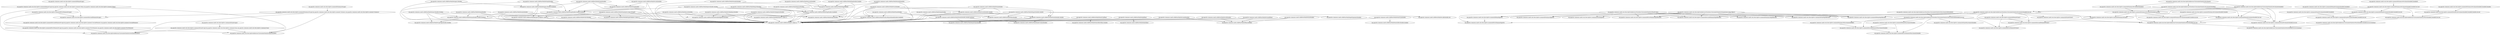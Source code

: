 digraph G {
  "org.apache.commons.math.stat.descriptive.summary$Sum#copy()" -> "org.apache.commons.math.stat.descriptive.summary$Sum#copy(org.apache.commons.math.stat.descriptive.summary.Sum,org.apache.commons.math.stat.descriptive.summary.Sum)";
  "org.apache.commons.math.stat.descriptive.summary$Sum#copy(org.apache.commons.math.stat.descriptive.summary.Sum,org.apache.commons.math.stat.descriptive.summary.Sum)" -> "org.apache.commons.math.stat.descriptive$AbstractUnivariateStatistic#getDataRef()";
  "org.apache.commons.math.stat.descriptive.summary$Sum#copy(org.apache.commons.math.stat.descriptive.summary.Sum,org.apache.commons.math.stat.descriptive.summary.Sum)" -> "org.apache.commons.math.stat.descriptive$AbstractUnivariateStatistic#setData(double[])";
  "org.apache.commons.math.util$FastMath#nextUp(double)" -> "org.apache.commons.math.util$FastMath#<clinit>()";
  "org.apache.commons.math.util$FastMath#nextUp(double)" -> "org.apache.commons.math.util$FastMath#nextAfter(double,double)";
  "org.apache.commons.math.util$FastMath#toRadians(double)" -> "org.apache.commons.math.util$FastMath#<clinit>()";
  "org.apache.commons.math.util$FastMath#toRadians(double)" -> "org.apache.commons.math.util$FastMath#doubleHighPart(double)";
  "org.apache.commons.math.stat.descriptive$AbstractStorelessUnivariateStatistic#equals(java.lang.Object)" -> "org.apache.commons.math.stat.descriptive.moment$Variance#getResult()";
  "org.apache.commons.math.stat.descriptive$AbstractStorelessUnivariateStatistic#equals(java.lang.Object)" -> "org.apache.commons.math.stat.descriptive.summary$Sum#getResult()";
  "org.apache.commons.math.stat.descriptive$AbstractStorelessUnivariateStatistic#equals(java.lang.Object)" -> "org.apache.commons.math.stat.descriptive.summary$Sum#getN()";
  "org.apache.commons.math.stat.descriptive$AbstractStorelessUnivariateStatistic#equals(java.lang.Object)" -> "org.apache.commons.math.stat.descriptive.moment$Mean#getResult()";
  "org.apache.commons.math.stat.descriptive$AbstractStorelessUnivariateStatistic#equals(java.lang.Object)" -> "org.apache.commons.math.stat.descriptive.moment$FirstMoment#getResult()";
  "org.apache.commons.math.stat.descriptive$AbstractStorelessUnivariateStatistic#equals(java.lang.Object)" -> "org.apache.commons.math.stat.descriptive.moment$Mean#getN()";
  "org.apache.commons.math.stat.descriptive$AbstractStorelessUnivariateStatistic#equals(java.lang.Object)" -> "org.apache.commons.math.stat.descriptive.moment$SecondMoment#getResult()";
  "org.apache.commons.math.stat.descriptive$AbstractStorelessUnivariateStatistic#equals(java.lang.Object)" -> "org.apache.commons.math.stat.descriptive.moment$FirstMoment#getN()";
  "org.apache.commons.math.stat.descriptive$AbstractStorelessUnivariateStatistic#equals(java.lang.Object)" -> "org.apache.commons.math.stat.descriptive.moment$Variance#getN()";
  "org.apache.commons.math.stat.descriptive.moment$Mean#getN()" -> "org.apache.commons.math.stat.descriptive.moment$FirstMoment#getN()";
  "org.apache.commons.math.util$FastMath#log(double,double[])" -> "org.apache.commons.math.util$FastMath#<clinit>()";
  "org.apache.commons.math.util$FastMath#log(double,double[])" -> "org.apache.commons.math.util$FastMath$lnMant#<clinit>()";
  "org.apache.commons.math.stat.descriptive$AbstractUnivariateStatistic#evaluate()" -> "org.apache.commons.math.stat.descriptive$AbstractStorelessUnivariateStatistic#evaluate(double[])";
  "org.apache.commons.math.stat.descriptive$AbstractUnivariateStatistic#evaluate()" -> "org.apache.commons.math.stat.descriptive.moment$Variance#evaluate(double[])";
  "org.apache.commons.math.stat.descriptive$AbstractUnivariateStatistic#evaluate()" -> "org.apache.commons.math.stat.descriptive$AbstractUnivariateStatistic#evaluate(double[])";
  "org.apache.commons.math.stat.descriptive$AbstractStorelessUnivariateStatistic#evaluate(double[])" -> "org.apache.commons.math.stat.descriptive.moment$Mean#evaluate(double[],int,int)";
  "org.apache.commons.math.stat.descriptive$AbstractStorelessUnivariateStatistic#evaluate(double[])" -> "org.apache.commons.math.stat.descriptive.moment$Variance#evaluate(double[],int,int)";
  "org.apache.commons.math.stat.descriptive$AbstractStorelessUnivariateStatistic#evaluate(double[])" -> "org.apache.commons.math.stat.descriptive.summary$Sum#evaluate(double[],int,int)";
  "org.apache.commons.math.stat.descriptive$AbstractStorelessUnivariateStatistic#evaluate(double[])" -> "org.apache.commons.math.stat.descriptive$AbstractStorelessUnivariateStatistic#evaluate(double[],int,int)";
  "org.apache.commons.math.util$FastMath#asinh(double)" -> "org.apache.commons.math.util$FastMath#log(double)";
  "org.apache.commons.math.util$FastMath#asinh(double)" -> "org.apache.commons.math.util$FastMath#sqrt(double)";
  "org.apache.commons.math.util$FastMath#asinh(double)" -> "org.apache.commons.math.util$FastMath#<clinit>()";
  "org.apache.commons.math.util$FastMath#log(double)" -> "org.apache.commons.math.util$FastMath#log(double,double[])";
  "org.apache.commons.math.util$FastMath#log(double)" -> "org.apache.commons.math.util$FastMath#<clinit>()";
  "org.apache.commons.math.util$FastMath#tan(double)" -> "org.apache.commons.math.util$FastMath#<clinit>()";
  "org.apache.commons.math.util$FastMath#tan(double)" -> "org.apache.commons.math.util$FastMath#tanQ(double,double,boolean)";
  "org.apache.commons.math.util$FastMath#tan(double)" -> "org.apache.commons.math.util$FastMath#reducePayneHanek(double,double[])";
  "org.apache.commons.math.util$FastMath#cos(double)" -> "org.apache.commons.math.util$FastMath#reducePayneHanek(double,double[])";
  "org.apache.commons.math.util$FastMath#cos(double)" -> "org.apache.commons.math.util$FastMath#<clinit>()";
  "org.apache.commons.math.util$FastMath#cos(double)" -> "org.apache.commons.math.util$FastMath#cosQ(double,double)";
  "org.apache.commons.math.util$FastMath#cos(double)" -> "org.apache.commons.math.util$FastMath#sinQ(double,double)";
  "org.apache.commons.math.util$FastMath#reducePayneHanek(double,double[])" -> "org.apache.commons.math.util$FastMath#<clinit>()";
  "org.apache.commons.math.stat.descriptive$AbstractStorelessUnivariateStatistic#evaluate(double[],int,int)" -> "org.apache.commons.math.stat.descriptive$AbstractUnivariateStatistic#test(double[],int,int)";
  "org.apache.commons.math.stat.descriptive$AbstractStorelessUnivariateStatistic#evaluate(double[],int,int)" -> "org.apache.commons.math.stat.descriptive.moment$Mean#getResult()";
  "org.apache.commons.math.stat.descriptive$AbstractStorelessUnivariateStatistic#evaluate(double[],int,int)" -> "org.apache.commons.math.stat.descriptive.moment$SecondMoment#clear()";
  "org.apache.commons.math.stat.descriptive$AbstractStorelessUnivariateStatistic#evaluate(double[],int,int)" -> "org.apache.commons.math.stat.descriptive.moment$FirstMoment#getResult()";
  "org.apache.commons.math.stat.descriptive$AbstractStorelessUnivariateStatistic#evaluate(double[],int,int)" -> "org.apache.commons.math.stat.descriptive$AbstractStorelessUnivariateStatistic#incrementAll(double[],int,int)";
  "org.apache.commons.math.stat.descriptive$AbstractStorelessUnivariateStatistic#evaluate(double[],int,int)" -> "org.apache.commons.math.stat.descriptive.moment$Variance#clear()";
  "org.apache.commons.math.stat.descriptive$AbstractStorelessUnivariateStatistic#evaluate(double[],int,int)" -> "org.apache.commons.math.stat.descriptive.summary$Sum#clear()";
  "org.apache.commons.math.stat.descriptive$AbstractStorelessUnivariateStatistic#evaluate(double[],int,int)" -> "org.apache.commons.math.stat.descriptive.moment$Variance#getResult()";
  "org.apache.commons.math.stat.descriptive$AbstractStorelessUnivariateStatistic#evaluate(double[],int,int)" -> "org.apache.commons.math.stat.descriptive.moment$FirstMoment#clear()";
  "org.apache.commons.math.stat.descriptive$AbstractStorelessUnivariateStatistic#evaluate(double[],int,int)" -> "org.apache.commons.math.stat.descriptive.moment$SecondMoment#getResult()";
  "org.apache.commons.math.stat.descriptive$AbstractStorelessUnivariateStatistic#evaluate(double[],int,int)" -> "org.apache.commons.math.stat.descriptive.moment$Mean#clear()";
  "org.apache.commons.math.stat.descriptive$AbstractStorelessUnivariateStatistic#evaluate(double[],int,int)" -> "org.apache.commons.math.stat.descriptive.summary$Sum#getResult()";
  "org.apache.commons.math.stat.descriptive$AbstractUnivariateStatistic#test(double[],int,int)" -> "org.apache.commons.math.stat.descriptive$AbstractUnivariateStatistic#test(double[],int,int,boolean)";
  "org.apache.commons.math.util$FastMath#log10(double)" -> "org.apache.commons.math.util$FastMath#<clinit>()";
  "org.apache.commons.math.util$FastMath#log10(double)" -> "org.apache.commons.math.util$FastMath#log(double,double[])";
  "org.apache.commons.math.stat.descriptive.moment$Mean#increment(double)" -> "org.apache.commons.math.stat.descriptive.moment$FirstMoment#increment(double)";
  "org.apache.commons.math.stat.descriptive.moment$Mean#increment(double)" -> "org.apache.commons.math.stat.descriptive.moment$SecondMoment#increment(double)";
  "org.apache.commons.math.util$FastMath#toDegrees(double)" -> "org.apache.commons.math.util$FastMath#doubleHighPart(double)";
  "org.apache.commons.math.util$FastMath#toDegrees(double)" -> "org.apache.commons.math.util$FastMath#<clinit>()";
  "org.apache.commons.math.util$FastMath$lnMant#<clinit>()" -> "org.apache.commons.math.util$FastMath#<clinit>()";
  "org.apache.commons.math.util$FastMath#tanh(double)" -> "org.apache.commons.math.util$FastMath#expm1(double,double[])";
  "org.apache.commons.math.util$FastMath#tanh(double)" -> "org.apache.commons.math.util$FastMath#exp(double,double,double[])";
  "org.apache.commons.math.util$FastMath#tanh(double)" -> "org.apache.commons.math.util$FastMath#<clinit>()";
  "org.apache.commons.math.util$FastMath#expm1(double,double[])" -> "org.apache.commons.math.util$FastMath#<clinit>()";
  "org.apache.commons.math.util$FastMath#expm1(double,double[])" -> "org.apache.commons.math.util$FastMath#exp(double,double,double[])";
  "org.apache.commons.math.util$FastMath#expm1(double,double[])" -> "org.apache.commons.math.util$FastMath$ExpFracTable#<clinit>()";
  "org.apache.commons.math.stat.descriptive.moment$FirstMoment#copy()" -> "org.apache.commons.math.stat.descriptive.moment$SecondMoment#copy()";
  "org.apache.commons.math.stat.descriptive.moment$FirstMoment#copy()" -> "org.apache.commons.math.stat.descriptive.moment$FirstMoment#copy(org.apache.commons.math.stat.descriptive.moment.FirstMoment,org.apache.commons.math.stat.descriptive.moment.FirstMoment)";
  "org.apache.commons.math.stat.descriptive.moment$SecondMoment#copy()" -> "org.apache.commons.math.stat.descriptive.moment$SecondMoment#copy(org.apache.commons.math.stat.descriptive.moment.SecondMoment,org.apache.commons.math.stat.descriptive.moment.SecondMoment)";
  "org.apache.commons.math.util$FastMath#atan2(double,double)" -> "org.apache.commons.math.util$FastMath#atan(double,double,boolean)";
  "org.apache.commons.math.util$FastMath#atan2(double,double)" -> "org.apache.commons.math.util$FastMath#copySign(double,double)";
  "org.apache.commons.math.util$FastMath#atan2(double,double)" -> "org.apache.commons.math.util$FastMath#doubleHighPart(double)";
  "org.apache.commons.math.util$FastMath#atan2(double,double)" -> "org.apache.commons.math.util$FastMath#<clinit>()";
  "org.apache.commons.math.util$FastMath#atan(double,double,boolean)" -> "org.apache.commons.math.util$FastMath#copySign(double,double)";
  "org.apache.commons.math.util$FastMath#atan(double,double,boolean)" -> "org.apache.commons.math.util$FastMath#<clinit>()";
  "org.apache.commons.math.stat.descriptive$AbstractStorelessUnivariateStatistic#incrementAll(double[],int,int)" -> "org.apache.commons.math.stat.descriptive.moment$Mean#increment(double)";
  "org.apache.commons.math.stat.descriptive$AbstractStorelessUnivariateStatistic#incrementAll(double[],int,int)" -> "org.apache.commons.math.stat.descriptive.moment$FirstMoment#increment(double)";
  "org.apache.commons.math.stat.descriptive$AbstractStorelessUnivariateStatistic#incrementAll(double[],int,int)" -> "org.apache.commons.math.stat.descriptive.moment$SecondMoment#increment(double)";
  "org.apache.commons.math.stat.descriptive$AbstractStorelessUnivariateStatistic#incrementAll(double[],int,int)" -> "org.apache.commons.math.stat.descriptive.moment$Variance#increment(double)";
  "org.apache.commons.math.stat.descriptive$AbstractStorelessUnivariateStatistic#incrementAll(double[],int,int)" -> "org.apache.commons.math.stat.descriptive$AbstractUnivariateStatistic#test(double[],int,int)";
  "org.apache.commons.math.stat.descriptive$AbstractStorelessUnivariateStatistic#incrementAll(double[],int,int)" -> "org.apache.commons.math.stat.descriptive.summary$Sum#increment(double)";
  "org.apache.commons.math.util$FastMath#asin(double)" -> "org.apache.commons.math.util$FastMath#atan(double,double,boolean)";
  "org.apache.commons.math.util$FastMath#asin(double)" -> "org.apache.commons.math.util$FastMath#sqrt(double)";
  "org.apache.commons.math.util$FastMath#asin(double)" -> "org.apache.commons.math.util$FastMath#<clinit>()";
  "org.apache.commons.math.stat.descriptive.moment$SecondMoment#clear()" -> "org.apache.commons.math.stat.descriptive.moment$FirstMoment#clear()";
  "org.apache.commons.math.util$FastMath#cosQ(double,double)" -> "org.apache.commons.math.util$FastMath#<clinit>()";
  "org.apache.commons.math.util$FastMath#cosQ(double,double)" -> "org.apache.commons.math.util$FastMath#sinQ(double,double)";
  "org.apache.commons.math.util$FastMath#expm1(double)" -> "org.apache.commons.math.util$FastMath#<clinit>()";
  "org.apache.commons.math.util$FastMath#expm1(double)" -> "org.apache.commons.math.util$FastMath#expm1(double,double[])";
  "org.apache.commons.math.stat.descriptive.moment$SecondMoment#increment(double)" -> "org.apache.commons.math.stat.descriptive.moment$FirstMoment#increment(double)";
  "org.apache.commons.math.util$FastMath#cosh(double)" -> "org.apache.commons.math.util$FastMath#exp(double)";
  "org.apache.commons.math.util$FastMath#cosh(double)" -> "org.apache.commons.math.util$FastMath#<clinit>()";
  "org.apache.commons.math.util$FastMath#cosh(double)" -> "org.apache.commons.math.util$FastMath#exp(double,double,double[])";
  "org.apache.commons.math.util$FastMath#exp(double)" -> "org.apache.commons.math.util$FastMath#exp(double,double,double[])";
  "org.apache.commons.math.util$FastMath#exp(double)" -> "org.apache.commons.math.util$FastMath#<clinit>()";
  "org.apache.commons.math.util$FastMath#ceil(double)" -> "org.apache.commons.math.util$FastMath#floor(double)";
  "org.apache.commons.math.util$FastMath#ceil(double)" -> "org.apache.commons.math.util$FastMath#<clinit>()";
  "org.apache.commons.math.util$FastMath#main(java.lang.String[])" -> "org.apache.commons.math.util$FastMath$ExpIntTable#<clinit>()";
  "org.apache.commons.math.util$FastMath#main(java.lang.String[])" -> "org.apache.commons.math.util$FastMath#<clinit>()";
  "org.apache.commons.math.util$FastMath#main(java.lang.String[])" -> "org.apache.commons.math.util$FastMath$ExpFracTable#<clinit>()";
  "org.apache.commons.math.util$FastMath#main(java.lang.String[])" -> "org.apache.commons.math.util$FastMath$lnMant#<clinit>()";
  "org.apache.commons.math.util$FastMath$ExpIntTable#<clinit>()" -> "org.apache.commons.math.util$FastMath#<clinit>()";
  "org.apache.commons.math.util$FastMath#sinh(double)" -> "org.apache.commons.math.util$FastMath#exp(double,double,double[])";
  "org.apache.commons.math.util$FastMath#sinh(double)" -> "org.apache.commons.math.util$FastMath#expm1(double,double[])";
  "org.apache.commons.math.util$FastMath#sinh(double)" -> "org.apache.commons.math.util$FastMath#exp(double)";
  "org.apache.commons.math.util$FastMath#sinh(double)" -> "org.apache.commons.math.util$FastMath#<clinit>()";
  "org.apache.commons.math.util$FastMath#exp(double,double,double[])" -> "org.apache.commons.math.util$FastMath$ExpFracTable#<clinit>()";
  "org.apache.commons.math.util$FastMath#exp(double,double,double[])" -> "org.apache.commons.math.util$FastMath#<clinit>()";
  "org.apache.commons.math.util$FastMath#exp(double,double,double[])" -> "org.apache.commons.math.util$FastMath$ExpIntTable#<clinit>()";
  "org.apache.commons.math.util$FastMath#sinQ(double,double)" -> "org.apache.commons.math.util$FastMath#<clinit>()";
  "org.apache.commons.math.util$FastMath#sinQ(double,double)" -> "org.apache.commons.math.util$FastMath#polyCosine(double)";
  "org.apache.commons.math.util$FastMath#sinQ(double,double)" -> "org.apache.commons.math.util$FastMath#polySine(double)";
  "org.apache.commons.math.util$FastMath#nextUp(float)" -> "org.apache.commons.math.util$FastMath#<clinit>()";
  "org.apache.commons.math.util$FastMath#nextUp(float)" -> "org.apache.commons.math.util$FastMath#nextAfter(float,double)";
  "org.apache.commons.math.stat.descriptive.moment$Variance#clear()" -> "org.apache.commons.math.stat.descriptive.moment$SecondMoment#clear()";
  "org.apache.commons.math.stat.descriptive.summary$Sum#evaluate(double[],double[])" -> "org.apache.commons.math.stat.descriptive.summary$Sum#evaluate(double[],double[],int,int)";
  "org.apache.commons.math.stat.descriptive.summary$Sum#evaluate(double[],double[],int,int)" -> "org.apache.commons.math.stat.descriptive$AbstractUnivariateStatistic#test(double[],double[],int,int,boolean)";
  "org.apache.commons.math.util$FastMath#sin(double)" -> "org.apache.commons.math.util$FastMath#reducePayneHanek(double,double[])";
  "org.apache.commons.math.util$FastMath#sin(double)" -> "org.apache.commons.math.util$FastMath#<clinit>()";
  "org.apache.commons.math.util$FastMath#sin(double)" -> "org.apache.commons.math.util$FastMath#sinQ(double,double)";
  "org.apache.commons.math.util$FastMath#sin(double)" -> "org.apache.commons.math.util$FastMath#cosQ(double,double)";
  "org.apache.commons.math.stat.descriptive$AbstractStorelessUnivariateStatistic#hashCode()" -> "org.apache.commons.math.stat.descriptive.moment$Mean#getResult()";
  "org.apache.commons.math.stat.descriptive$AbstractStorelessUnivariateStatistic#hashCode()" -> "org.apache.commons.math.stat.descriptive.summary$Sum#getResult()";
  "org.apache.commons.math.stat.descriptive$AbstractStorelessUnivariateStatistic#hashCode()" -> "org.apache.commons.math.stat.descriptive.moment$Variance#getN()";
  "org.apache.commons.math.stat.descriptive$AbstractStorelessUnivariateStatistic#hashCode()" -> "org.apache.commons.math.stat.descriptive.moment$SecondMoment#getResult()";
  "org.apache.commons.math.stat.descriptive$AbstractStorelessUnivariateStatistic#hashCode()" -> "org.apache.commons.math.stat.descriptive.moment$Variance#getResult()";
  "org.apache.commons.math.stat.descriptive$AbstractStorelessUnivariateStatistic#hashCode()" -> "org.apache.commons.math.stat.descriptive.moment$Mean#getN()";
  "org.apache.commons.math.stat.descriptive$AbstractStorelessUnivariateStatistic#hashCode()" -> "org.apache.commons.math.stat.descriptive.summary$Sum#getN()";
  "org.apache.commons.math.stat.descriptive$AbstractStorelessUnivariateStatistic#hashCode()" -> "org.apache.commons.math.stat.descriptive.moment$FirstMoment#getN()";
  "org.apache.commons.math.stat.descriptive$AbstractStorelessUnivariateStatistic#hashCode()" -> "org.apache.commons.math.stat.descriptive.moment$FirstMoment#getResult()";
  "org.apache.commons.math.util$FastMath$ExpFracTable#<clinit>()" -> "org.apache.commons.math.util$FastMath#<clinit>()";
  "org.apache.commons.math.stat.descriptive.moment$Mean#evaluate(double[],double[],int,int)" -> "org.apache.commons.math.stat.descriptive.summary$Sum#evaluate(double[],double[],int,int)";
  "org.apache.commons.math.stat.descriptive.moment$Mean#evaluate(double[],double[],int,int)" -> "org.apache.commons.math.stat.descriptive.summary$Sum#evaluate(double[],int,int)";
  "org.apache.commons.math.stat.descriptive.moment$Mean#evaluate(double[],double[],int,int)" -> "org.apache.commons.math.stat.descriptive$AbstractUnivariateStatistic#test(double[],double[],int,int)";
  "org.apache.commons.math.util$FastMath#cbrt(double)" -> "org.apache.commons.math.util$FastMath#<clinit>()";
  "org.apache.commons.math.util$FastMath#tanQ(double,double,boolean)" -> "org.apache.commons.math.util$FastMath#polySine(double)";
  "org.apache.commons.math.util$FastMath#tanQ(double,double,boolean)" -> "org.apache.commons.math.util$FastMath#<clinit>()";
  "org.apache.commons.math.util$FastMath#tanQ(double,double,boolean)" -> "org.apache.commons.math.util$FastMath#polyCosine(double)";
  "org.apache.commons.math.stat.descriptive.moment$Mean#evaluate(double[],int,int)" -> "org.apache.commons.math.stat.descriptive$AbstractUnivariateStatistic#test(double[],int,int)";
  "org.apache.commons.math.stat.descriptive.moment$Mean#evaluate(double[],int,int)" -> "org.apache.commons.math.stat.descriptive.summary$Sum#evaluate(double[],int,int)";
  "org.apache.commons.math.stat.descriptive$AbstractUnivariateStatistic#evaluate(double[])" -> "org.apache.commons.math.stat.descriptive.moment$Mean#evaluate(double[],int,int)";
  "org.apache.commons.math.stat.descriptive$AbstractUnivariateStatistic#evaluate(double[])" -> "org.apache.commons.math.stat.descriptive.moment$Variance#evaluate(double[],int,int)";
  "org.apache.commons.math.stat.descriptive$AbstractUnivariateStatistic#evaluate(double[])" -> "org.apache.commons.math.stat.descriptive$AbstractUnivariateStatistic#test(double[],int,int)";
  "org.apache.commons.math.stat.descriptive$AbstractUnivariateStatistic#evaluate(double[])" -> "org.apache.commons.math.stat.descriptive.summary$Sum#evaluate(double[],int,int)";
  "org.apache.commons.math.stat.descriptive$AbstractUnivariateStatistic#evaluate(double[])" -> "org.apache.commons.math.stat.descriptive$AbstractStorelessUnivariateStatistic#evaluate(double[],int,int)";
  "org.apache.commons.math.stat.descriptive.moment$Variance#evaluate(double[])" -> "org.apache.commons.math.stat.descriptive.moment$Variance#evaluate(double[],int,int)";
  "org.apache.commons.math.stat.descriptive.moment$Variance#evaluate(double[],int,int)" -> "org.apache.commons.math.stat.descriptive.moment$Variance#clear()";
  "org.apache.commons.math.stat.descriptive.moment$Variance#evaluate(double[],int,int)" -> "org.apache.commons.math.stat.descriptive.moment$Mean#evaluate(double[],int,int)";
  "org.apache.commons.math.stat.descriptive.moment$Variance#evaluate(double[],int,int)" -> "org.apache.commons.math.stat.descriptive$AbstractUnivariateStatistic#test(double[],int,int)";
  "org.apache.commons.math.stat.descriptive.moment$Variance#evaluate(double[],int,int)" -> "org.apache.commons.math.stat.descriptive.moment$Variance#evaluate(double[],double,int,int)";
  "org.apache.commons.math.stat.descriptive.moment$Variance#copy()" -> "org.apache.commons.math.stat.descriptive.moment$Variance#copy(org.apache.commons.math.stat.descriptive.moment.Variance,org.apache.commons.math.stat.descriptive.moment.Variance)";
  "org.apache.commons.math.stat.descriptive.moment$Variance#copy(org.apache.commons.math.stat.descriptive.moment.Variance,org.apache.commons.math.stat.descriptive.moment.Variance)" -> "org.apache.commons.math.stat.descriptive.moment$SecondMoment#copy()";
  "org.apache.commons.math.stat.descriptive.moment$Variance#copy(org.apache.commons.math.stat.descriptive.moment.Variance,org.apache.commons.math.stat.descriptive.moment.Variance)" -> "org.apache.commons.math.stat.descriptive$AbstractUnivariateStatistic#setData(double[])";
  "org.apache.commons.math.stat.descriptive.moment$Variance#copy(org.apache.commons.math.stat.descriptive.moment.Variance,org.apache.commons.math.stat.descriptive.moment.Variance)" -> "org.apache.commons.math.stat.descriptive$AbstractUnivariateStatistic#getDataRef()";
  "org.apache.commons.math.util$FastMath#acos(double)" -> "org.apache.commons.math.util$FastMath#doubleHighPart(double)";
  "org.apache.commons.math.util$FastMath#acos(double)" -> "org.apache.commons.math.util$FastMath#atan(double,double,boolean)";
  "org.apache.commons.math.util$FastMath#acos(double)" -> "org.apache.commons.math.util$FastMath#<clinit>()";
  "org.apache.commons.math.util$FastMath#acos(double)" -> "org.apache.commons.math.util$FastMath#sqrt(double)";
  "org.apache.commons.math.util$FastMath#acosh(double)" -> "org.apache.commons.math.util$FastMath#sqrt(double)";
  "org.apache.commons.math.util$FastMath#acosh(double)" -> "org.apache.commons.math.util$FastMath#log(double)";
  "org.apache.commons.math.util$FastMath#acosh(double)" -> "org.apache.commons.math.util$FastMath#<clinit>()";
  "org.apache.commons.math.util$FastMath#pow(double,double)" -> "org.apache.commons.math.util$FastMath#log(double,double[])";
  "org.apache.commons.math.util$FastMath#pow(double,double)" -> "org.apache.commons.math.util$FastMath#<clinit>()";
  "org.apache.commons.math.util$FastMath#pow(double,double)" -> "org.apache.commons.math.util$FastMath#exp(double,double,double[])";
  "org.apache.commons.math.util$FastMath#hypot(double,double)" -> "org.apache.commons.math.util$FastMath#abs(double)";
  "org.apache.commons.math.util$FastMath#hypot(double,double)" -> "org.apache.commons.math.util$FastMath#sqrt(double)";
  "org.apache.commons.math.util$FastMath#hypot(double,double)" -> "org.apache.commons.math.util$FastMath#<clinit>()";
  "org.apache.commons.math.util$FastMath#hypot(double,double)" -> "org.apache.commons.math.util$FastMath#scalb(double,int)";
  "org.apache.commons.math.util$FastMath#hypot(double,double)" -> "org.apache.commons.math.util$FastMath#getExponent(double)";
  "org.apache.commons.math.util$FastMath#ulp(float)" -> "org.apache.commons.math.util$FastMath#<clinit>()";
  "org.apache.commons.math.util$FastMath#ulp(float)" -> "org.apache.commons.math.util$FastMath#abs(float)";
  "org.apache.commons.math.util$FastMath#atanh(double)" -> "org.apache.commons.math.util$FastMath#<clinit>()";
  "org.apache.commons.math.util$FastMath#atanh(double)" -> "org.apache.commons.math.util$FastMath#log(double)";
  "org.apache.commons.math.util$FastMath#round(float)" -> "org.apache.commons.math.util$FastMath#floor(double)";
  "org.apache.commons.math.util$FastMath#round(float)" -> "org.apache.commons.math.util$FastMath#<clinit>()";
  "org.apache.commons.math.util$FastMath#log1p(double)" -> "org.apache.commons.math.util$FastMath#log(double,double[])";
  "org.apache.commons.math.util$FastMath#log1p(double)" -> "org.apache.commons.math.util$FastMath#<clinit>()";
  "org.apache.commons.math.util$FastMath#atan(double)" -> "org.apache.commons.math.util$FastMath#<clinit>()";
  "org.apache.commons.math.util$FastMath#atan(double)" -> "org.apache.commons.math.util$FastMath#atan(double,double,boolean)";
  "org.apache.commons.math.stat.descriptive.summary$Sum#evaluate(double[],int,int)" -> "org.apache.commons.math.stat.descriptive$AbstractUnivariateStatistic#test(double[],int,int,boolean)";
  "org.apache.commons.math.stat.descriptive.moment$Variance#evaluate(double[],double[],int,int)" -> "org.apache.commons.math.stat.descriptive.moment$Variance#clear()";
  "org.apache.commons.math.stat.descriptive.moment$Variance#evaluate(double[],double[],int,int)" -> "org.apache.commons.math.stat.descriptive.moment$Mean#evaluate(double[],double[],int,int)";
  "org.apache.commons.math.stat.descriptive.moment$Variance#evaluate(double[],double[],int,int)" -> "org.apache.commons.math.stat.descriptive.moment$Variance#evaluate(double[],double[],double,int,int)";
  "org.apache.commons.math.stat.descriptive.moment$Variance#evaluate(double[],double[],int,int)" -> "org.apache.commons.math.stat.descriptive$AbstractUnivariateStatistic#test(double[],double[],int,int)";
  "org.apache.commons.math.util$FastMath#rint(double)" -> "org.apache.commons.math.util$FastMath#floor(double)";
  "org.apache.commons.math.util$FastMath#rint(double)" -> "org.apache.commons.math.util$FastMath#<clinit>()";
  "org.apache.commons.math.stat.descriptive.moment$Variance#evaluate(double[],double,int,int)" -> "org.apache.commons.math.stat.descriptive$AbstractUnivariateStatistic#test(double[],int,int)";
  "org.apache.commons.math.stat.descriptive.moment$Variance#evaluate(double[],double[],double,int,int)" -> "org.apache.commons.math.stat.descriptive$AbstractUnivariateStatistic#test(double[],double[],int,int)";
  "org.apache.commons.math.stat.descriptive$AbstractUnivariateStatistic#test(double[],double[],int,int)" -> "org.apache.commons.math.stat.descriptive$AbstractUnivariateStatistic#test(double[],double[],int,int,boolean)";
  "org.apache.commons.math.util$FastMath#ulp(double)" -> "org.apache.commons.math.util$FastMath#abs(double)";
  "org.apache.commons.math.util$FastMath#ulp(double)" -> "org.apache.commons.math.util$FastMath#<clinit>()";
  "org.apache.commons.math.stat.descriptive$AbstractUnivariateStatistic#test(double[],double[],int,int,boolean)" -> "org.apache.commons.math.stat.descriptive$AbstractUnivariateStatistic#test(double[],int,int,boolean)";
  "org.apache.commons.math.stat.descriptive.moment$SecondMoment#copy(org.apache.commons.math.stat.descriptive.moment.SecondMoment,org.apache.commons.math.stat.descriptive.moment.SecondMoment)" -> "org.apache.commons.math.stat.descriptive.moment$FirstMoment#copy(org.apache.commons.math.stat.descriptive.moment.FirstMoment,org.apache.commons.math.stat.descriptive.moment.FirstMoment)";
  "org.apache.commons.math.stat.descriptive.moment$FirstMoment#copy(org.apache.commons.math.stat.descriptive.moment.FirstMoment,org.apache.commons.math.stat.descriptive.moment.FirstMoment)" -> "org.apache.commons.math.stat.descriptive$AbstractUnivariateStatistic#setData(double[])";
  "org.apache.commons.math.stat.descriptive.moment$FirstMoment#copy(org.apache.commons.math.stat.descriptive.moment.FirstMoment,org.apache.commons.math.stat.descriptive.moment.FirstMoment)" -> "org.apache.commons.math.stat.descriptive$AbstractUnivariateStatistic#getDataRef()";
  "org.apache.commons.math.stat.descriptive.moment$Mean#clear()" -> "org.apache.commons.math.stat.descriptive.moment$FirstMoment#clear()";
  "org.apache.commons.math.stat.descriptive.moment$Mean#clear()" -> "org.apache.commons.math.stat.descriptive.moment$SecondMoment#clear()";
  "org.apache.commons.math.stat.descriptive.moment$Variance#increment(double)" -> "org.apache.commons.math.stat.descriptive.moment$SecondMoment#increment(double)";
  "org.apache.commons.math.util$FastMath#log(double,double)" -> "org.apache.commons.math.util$FastMath#<clinit>()";
  "org.apache.commons.math.util$FastMath#log(double,double)" -> "org.apache.commons.math.util$FastMath#log(double)";
  "org.apache.commons.math.stat.descriptive.moment$Variance#evaluate(double[],double[])" -> "org.apache.commons.math.stat.descriptive.moment$Variance#evaluate(double[],double[],int,int)";
  "org.apache.commons.math.stat.descriptive.moment$Variance#evaluate(double[],double[],double)" -> "org.apache.commons.math.stat.descriptive.moment$Variance#evaluate(double[],double[],double,int,int)";
  "org.apache.commons.math.stat.descriptive.moment$Mean#evaluate(double[],double[])" -> "org.apache.commons.math.stat.descriptive.moment$Mean#evaluate(double[],double[],int,int)";
  "org.apache.commons.math.stat.descriptive.moment$Mean#copy(org.apache.commons.math.stat.descriptive.moment.Mean,org.apache.commons.math.stat.descriptive.moment.Mean)" -> "org.apache.commons.math.stat.descriptive$AbstractUnivariateStatistic#setData(double[])";
  "org.apache.commons.math.stat.descriptive.moment$Mean#copy(org.apache.commons.math.stat.descriptive.moment.Mean,org.apache.commons.math.stat.descriptive.moment.Mean)" -> "org.apache.commons.math.stat.descriptive.moment$FirstMoment#copy()";
  "org.apache.commons.math.stat.descriptive.moment$Mean#copy(org.apache.commons.math.stat.descriptive.moment.Mean,org.apache.commons.math.stat.descriptive.moment.Mean)" -> "org.apache.commons.math.stat.descriptive.moment$SecondMoment#copy()";
  "org.apache.commons.math.stat.descriptive.moment$Mean#copy(org.apache.commons.math.stat.descriptive.moment.Mean,org.apache.commons.math.stat.descriptive.moment.Mean)" -> "org.apache.commons.math.stat.descriptive$AbstractUnivariateStatistic#getDataRef()";
  "org.apache.commons.math.stat.descriptive.moment$Mean#copy()" -> "org.apache.commons.math.stat.descriptive.moment$Mean#copy(org.apache.commons.math.stat.descriptive.moment.Mean,org.apache.commons.math.stat.descriptive.moment.Mean)";
  "org.apache.commons.math.stat.descriptive.moment$Variance#evaluate(double[],double)" -> "org.apache.commons.math.stat.descriptive.moment$Variance#evaluate(double[],double,int,int)";
  "org.apache.commons.math.util$FastMath#round(double)" -> "org.apache.commons.math.util$FastMath#floor(double)";
  "org.apache.commons.math.util$FastMath#round(double)" -> "org.apache.commons.math.util$FastMath#<clinit>()";
  "org.apache.commons.math.stat.descriptive$AbstractStorelessUnivariateStatistic#incrementAll(double[])" -> "org.apache.commons.math.stat.descriptive$AbstractStorelessUnivariateStatistic#incrementAll(double[],int,int)";
}
